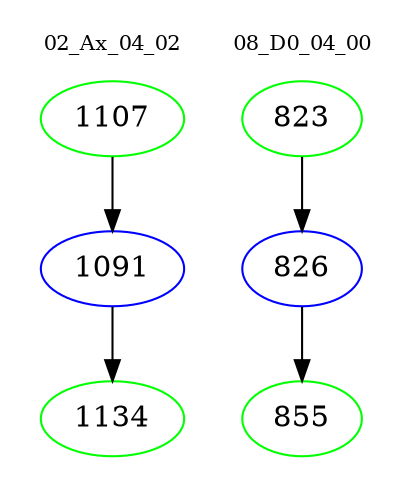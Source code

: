 digraph{
subgraph cluster_0 {
color = white
label = "02_Ax_04_02";
fontsize=10;
T0_1107 [label="1107", color="green"]
T0_1107 -> T0_1091 [color="black"]
T0_1091 [label="1091", color="blue"]
T0_1091 -> T0_1134 [color="black"]
T0_1134 [label="1134", color="green"]
}
subgraph cluster_1 {
color = white
label = "08_D0_04_00";
fontsize=10;
T1_823 [label="823", color="green"]
T1_823 -> T1_826 [color="black"]
T1_826 [label="826", color="blue"]
T1_826 -> T1_855 [color="black"]
T1_855 [label="855", color="green"]
}
}
